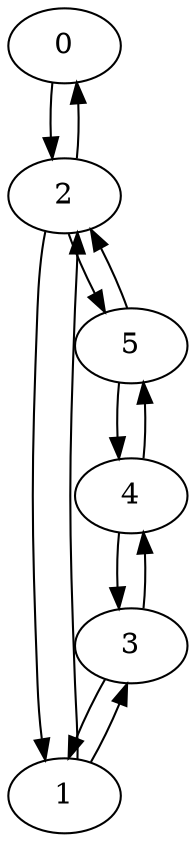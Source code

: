 digraph G {
0;
1;
2;
3;
4;
5;
0->2 ;
2->0 ;
1->2 ;
2->1 ;
1->3 ;
3->1 ;
3->4 ;
4->3 ;
4->5 ;
5->4 ;
5->2 ;
2->5 ;
}
